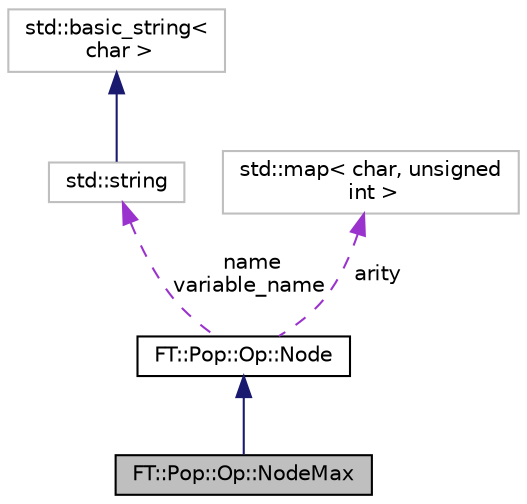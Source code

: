 digraph "FT::Pop::Op::NodeMax"
{
 // LATEX_PDF_SIZE
  edge [fontname="Helvetica",fontsize="10",labelfontname="Helvetica",labelfontsize="10"];
  node [fontname="Helvetica",fontsize="10",shape=record];
  Node1 [label="FT::Pop::Op::NodeMax",height=0.2,width=0.4,color="black", fillcolor="grey75", style="filled", fontcolor="black",tooltip=" "];
  Node2 -> Node1 [dir="back",color="midnightblue",fontsize="10",style="solid",fontname="Helvetica"];
  Node2 [label="FT::Pop::Op::Node",height=0.2,width=0.4,color="black", fillcolor="white", style="filled",URL="$d2/dfb/classFT_1_1Pop_1_1Op_1_1Node.html",tooltip="Represents nodes in a program."];
  Node3 -> Node2 [dir="back",color="darkorchid3",fontsize="10",style="dashed",label=" name\nvariable_name" ,fontname="Helvetica"];
  Node3 [label="std::string",height=0.2,width=0.4,color="grey75", fillcolor="white", style="filled",tooltip="STL class."];
  Node4 -> Node3 [dir="back",color="midnightblue",fontsize="10",style="solid",fontname="Helvetica"];
  Node4 [label="std::basic_string\<\l char \>",height=0.2,width=0.4,color="grey75", fillcolor="white", style="filled",tooltip="STL class."];
  Node5 -> Node2 [dir="back",color="darkorchid3",fontsize="10",style="dashed",label=" arity" ,fontname="Helvetica"];
  Node5 [label="std::map\< char, unsigned\l int \>",height=0.2,width=0.4,color="grey75", fillcolor="white", style="filled",tooltip=" "];
}
